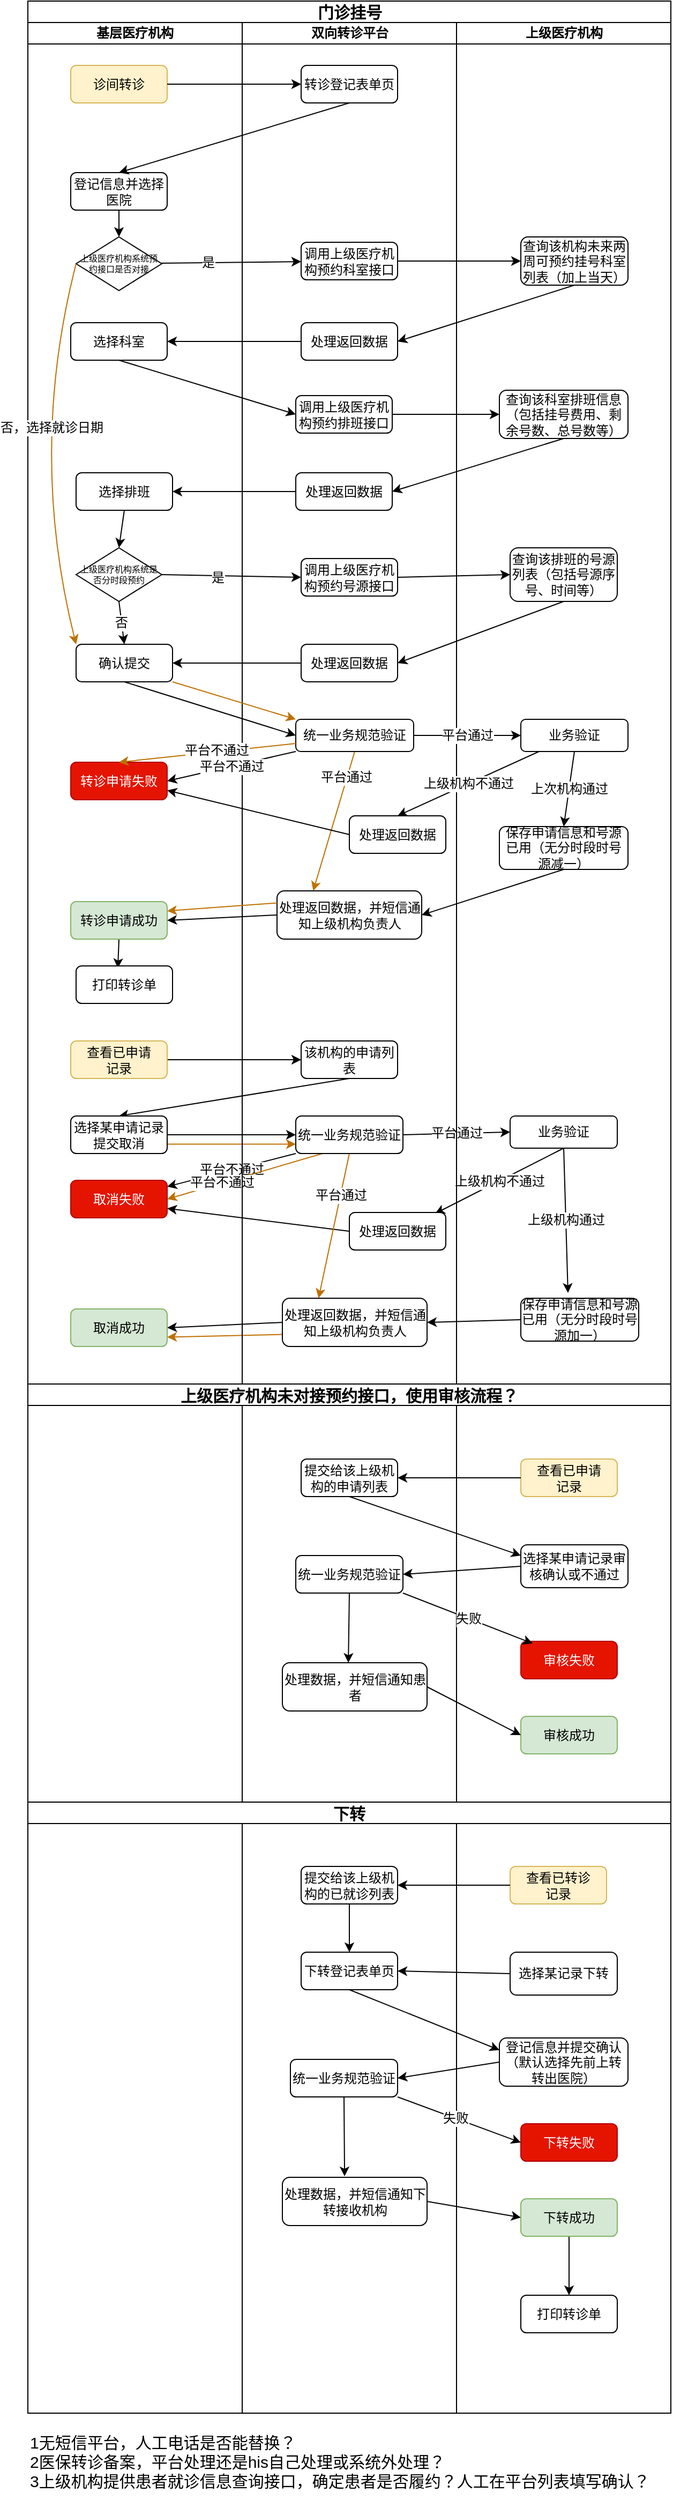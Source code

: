 <mxfile version="20.5.1" type="github">
  <diagram name="Page-1" id="74e2e168-ea6b-b213-b513-2b3c1d86103e">
    <mxGraphModel dx="1886" dy="489" grid="1" gridSize="10" guides="1" tooltips="1" connect="0" arrows="1" fold="1" page="1" pageScale="1" pageWidth="1100" pageHeight="850" background="none" math="0" shadow="0">
      <root>
        <mxCell id="0" />
        <mxCell id="1" parent="0" />
        <mxCell id="77e6c97f196da883-1" value="&lt;font style=&quot;font-size: 15px;&quot;&gt;门诊挂号&lt;/font&gt;" style="swimlane;html=1;childLayout=stackLayout;startSize=20;rounded=0;shadow=0;labelBackgroundColor=none;strokeWidth=1;fontFamily=Verdana;fontSize=8;align=center;" parent="1" vertex="1">
          <mxGeometry x="-20" y="40" width="600" height="2250" as="geometry" />
        </mxCell>
        <mxCell id="57HQDjPQBf11Cq4bDGbG-125" style="edgeStyle=none;shape=connector;curved=1;rounded=1;orthogonalLoop=1;jettySize=auto;html=1;exitX=1;exitY=0.5;exitDx=0;exitDy=0;entryX=0;entryY=0.5;entryDx=0;entryDy=0;labelBackgroundColor=default;strokeColor=default;fontFamily=Helvetica;fontSize=12;fontColor=default;endArrow=classic;" parent="77e6c97f196da883-1" source="57HQDjPQBf11Cq4bDGbG-123" target="57HQDjPQBf11Cq4bDGbG-124" edge="1">
          <mxGeometry relative="1" as="geometry" />
        </mxCell>
        <mxCell id="57HQDjPQBf11Cq4bDGbG-129" style="edgeStyle=none;shape=connector;curved=1;rounded=1;orthogonalLoop=1;jettySize=auto;html=1;exitX=0.5;exitY=1;exitDx=0;exitDy=0;entryX=0.5;entryY=0;entryDx=0;entryDy=0;labelBackgroundColor=default;strokeColor=default;fontFamily=Helvetica;fontSize=12;fontColor=default;endArrow=classic;" parent="77e6c97f196da883-1" source="57HQDjPQBf11Cq4bDGbG-124" target="57HQDjPQBf11Cq4bDGbG-127" edge="1">
          <mxGeometry relative="1" as="geometry" />
        </mxCell>
        <mxCell id="57HQDjPQBf11Cq4bDGbG-130" style="edgeStyle=none;shape=connector;curved=1;rounded=1;orthogonalLoop=1;jettySize=auto;html=1;exitX=1;exitY=0.5;exitDx=0;exitDy=0;entryX=0;entryY=0.5;entryDx=0;entryDy=0;labelBackgroundColor=default;strokeColor=default;fontFamily=Helvetica;fontSize=12;fontColor=default;endArrow=classic;" parent="77e6c97f196da883-1" source="57HQDjPQBf11Cq4bDGbG-127" target="57HQDjPQBf11Cq4bDGbG-128" edge="1">
          <mxGeometry relative="1" as="geometry" />
        </mxCell>
        <mxCell id="57HQDjPQBf11Cq4bDGbG-133" value="平台不通过" style="edgeStyle=none;shape=connector;curved=1;rounded=1;orthogonalLoop=1;jettySize=auto;html=1;exitX=0;exitY=1;exitDx=0;exitDy=0;labelBackgroundColor=default;strokeColor=default;fontFamily=Helvetica;fontSize=12;fontColor=default;endArrow=classic;" parent="77e6c97f196da883-1" source="57HQDjPQBf11Cq4bDGbG-128" target="57HQDjPQBf11Cq4bDGbG-131" edge="1">
          <mxGeometry relative="1" as="geometry" />
        </mxCell>
        <mxCell id="57HQDjPQBf11Cq4bDGbG-135" value="平台通过" style="edgeStyle=none;shape=connector;curved=1;rounded=1;orthogonalLoop=1;jettySize=auto;html=1;exitX=1;exitY=0.5;exitDx=0;exitDy=0;entryX=0;entryY=0.5;entryDx=0;entryDy=0;labelBackgroundColor=default;strokeColor=default;fontFamily=Helvetica;fontSize=12;fontColor=default;endArrow=classic;" parent="77e6c97f196da883-1" source="57HQDjPQBf11Cq4bDGbG-128" target="57HQDjPQBf11Cq4bDGbG-134" edge="1">
          <mxGeometry relative="1" as="geometry" />
        </mxCell>
        <mxCell id="57HQDjPQBf11Cq4bDGbG-137" value="上级机构不通过" style="edgeStyle=none;shape=connector;curved=1;rounded=1;orthogonalLoop=1;jettySize=auto;html=1;exitX=0.5;exitY=1;exitDx=0;exitDy=0;entryX=0.889;entryY=0.029;entryDx=0;entryDy=0;entryPerimeter=0;labelBackgroundColor=default;strokeColor=default;fontFamily=Helvetica;fontSize=12;fontColor=default;endArrow=classic;" parent="77e6c97f196da883-1" source="57HQDjPQBf11Cq4bDGbG-134" target="57HQDjPQBf11Cq4bDGbG-136" edge="1">
          <mxGeometry relative="1" as="geometry" />
        </mxCell>
        <mxCell id="57HQDjPQBf11Cq4bDGbG-138" style="edgeStyle=none;shape=connector;curved=1;rounded=1;orthogonalLoop=1;jettySize=auto;html=1;exitX=0;exitY=0.5;exitDx=0;exitDy=0;entryX=1;entryY=0.75;entryDx=0;entryDy=0;labelBackgroundColor=default;strokeColor=default;fontFamily=Helvetica;fontSize=12;fontColor=default;endArrow=classic;" parent="77e6c97f196da883-1" source="57HQDjPQBf11Cq4bDGbG-136" target="57HQDjPQBf11Cq4bDGbG-131" edge="1">
          <mxGeometry relative="1" as="geometry" />
        </mxCell>
        <mxCell id="57HQDjPQBf11Cq4bDGbG-144" style="edgeStyle=none;shape=connector;curved=1;rounded=1;orthogonalLoop=1;jettySize=auto;html=1;exitX=0;exitY=0.5;exitDx=0;exitDy=0;entryX=1;entryY=0.5;entryDx=0;entryDy=0;labelBackgroundColor=default;strokeColor=default;fontFamily=Helvetica;fontSize=12;fontColor=default;endArrow=classic;" parent="77e6c97f196da883-1" source="57HQDjPQBf11Cq4bDGbG-142" target="57HQDjPQBf11Cq4bDGbG-139" edge="1">
          <mxGeometry relative="1" as="geometry" />
        </mxCell>
        <mxCell id="57HQDjPQBf11Cq4bDGbG-145" style="edgeStyle=none;shape=connector;curved=1;rounded=1;orthogonalLoop=1;jettySize=auto;html=1;exitX=0;exitY=0.5;exitDx=0;exitDy=0;entryX=1;entryY=0.5;entryDx=0;entryDy=0;labelBackgroundColor=default;strokeColor=default;fontFamily=Helvetica;fontSize=12;fontColor=default;endArrow=classic;" parent="77e6c97f196da883-1" source="57HQDjPQBf11Cq4bDGbG-139" target="57HQDjPQBf11Cq4bDGbG-132" edge="1">
          <mxGeometry relative="1" as="geometry" />
        </mxCell>
        <mxCell id="57HQDjPQBf11Cq4bDGbG-148" style="edgeStyle=none;shape=connector;curved=1;rounded=1;orthogonalLoop=1;jettySize=auto;html=1;exitX=1;exitY=0.75;exitDx=0;exitDy=0;entryX=0;entryY=0.75;entryDx=0;entryDy=0;labelBackgroundColor=default;strokeColor=#BD7000;fontFamily=Helvetica;fontSize=12;fontColor=default;endArrow=classic;fillColor=#f0a30a;" parent="77e6c97f196da883-1" source="57HQDjPQBf11Cq4bDGbG-127" target="57HQDjPQBf11Cq4bDGbG-128" edge="1">
          <mxGeometry relative="1" as="geometry" />
        </mxCell>
        <mxCell id="57HQDjPQBf11Cq4bDGbG-149" style="edgeStyle=none;shape=connector;curved=1;rounded=1;orthogonalLoop=1;jettySize=auto;html=1;exitX=0.25;exitY=1;exitDx=0;exitDy=0;entryX=1;entryY=0.5;entryDx=0;entryDy=0;labelBackgroundColor=default;strokeColor=#BD7000;fontFamily=Helvetica;fontSize=12;fontColor=default;endArrow=classic;fillColor=#f0a30a;" parent="77e6c97f196da883-1" source="57HQDjPQBf11Cq4bDGbG-128" target="57HQDjPQBf11Cq4bDGbG-131" edge="1">
          <mxGeometry relative="1" as="geometry" />
        </mxCell>
        <mxCell id="57HQDjPQBf11Cq4bDGbG-150" value="平台不通过" style="edgeLabel;html=1;align=center;verticalAlign=middle;resizable=0;points=[];fontSize=12;fontFamily=Helvetica;fontColor=default;" parent="57HQDjPQBf11Cq4bDGbG-149" vertex="1" connectable="0">
          <mxGeometry x="0.294" y="-1" relative="1" as="geometry">
            <mxPoint as="offset" />
          </mxGeometry>
        </mxCell>
        <mxCell id="57HQDjPQBf11Cq4bDGbG-151" style="edgeStyle=none;shape=connector;curved=1;rounded=1;orthogonalLoop=1;jettySize=auto;html=1;exitX=0;exitY=0.75;exitDx=0;exitDy=0;entryX=1;entryY=0.75;entryDx=0;entryDy=0;labelBackgroundColor=default;strokeColor=#BD7000;fontFamily=Helvetica;fontSize=12;fontColor=default;endArrow=classic;fillColor=#f0a30a;" parent="77e6c97f196da883-1" source="57HQDjPQBf11Cq4bDGbG-139" target="57HQDjPQBf11Cq4bDGbG-132" edge="1">
          <mxGeometry relative="1" as="geometry" />
        </mxCell>
        <mxCell id="77e6c97f196da883-2" value="基层医疗机构" style="swimlane;html=1;startSize=20;aspect=fixed;whiteSpace=wrap;" parent="77e6c97f196da883-1" vertex="1">
          <mxGeometry y="20" width="200" height="2230" as="geometry" />
        </mxCell>
        <mxCell id="77e6c97f196da883-8" value="诊间转诊" style="rounded=1;whiteSpace=wrap;html=1;shadow=0;labelBackgroundColor=none;strokeWidth=1;fontFamily=Verdana;fontSize=12;align=center;fillColor=#fff2cc;strokeColor=#d6b656;" parent="77e6c97f196da883-2" vertex="1">
          <mxGeometry x="40" y="40" width="90" height="35" as="geometry" />
        </mxCell>
        <mxCell id="57HQDjPQBf11Cq4bDGbG-71" style="edgeStyle=none;shape=connector;curved=1;rounded=1;orthogonalLoop=1;jettySize=auto;html=1;exitX=0.5;exitY=1;exitDx=0;exitDy=0;entryX=0.5;entryY=0;entryDx=0;entryDy=0;labelBackgroundColor=default;strokeColor=default;fontFamily=Helvetica;fontSize=12;fontColor=default;endArrow=classic;" parent="77e6c97f196da883-2" source="57HQDjPQBf11Cq4bDGbG-11" target="77e6c97f196da883-13" edge="1">
          <mxGeometry relative="1" as="geometry" />
        </mxCell>
        <mxCell id="57HQDjPQBf11Cq4bDGbG-11" value="登记信息并选择医院" style="rounded=1;whiteSpace=wrap;html=1;shadow=0;labelBackgroundColor=none;strokeWidth=1;fontFamily=Verdana;fontSize=12;align=center;" parent="77e6c97f196da883-2" vertex="1">
          <mxGeometry x="40" y="140" width="90" height="35" as="geometry" />
        </mxCell>
        <mxCell id="77e6c97f196da883-13" value="上级医疗机构系统预约接口是否对接" style="rhombus;whiteSpace=wrap;html=1;rounded=0;shadow=0;labelBackgroundColor=none;strokeWidth=1;fontFamily=Verdana;fontSize=8;align=center;" parent="77e6c97f196da883-2" vertex="1">
          <mxGeometry x="45" y="200" width="80" height="50" as="geometry" />
        </mxCell>
        <mxCell id="57HQDjPQBf11Cq4bDGbG-14" value="选择科室" style="rounded=1;whiteSpace=wrap;html=1;shadow=0;labelBackgroundColor=none;strokeWidth=1;fontFamily=Verdana;fontSize=12;align=center;" parent="77e6c97f196da883-2" vertex="1">
          <mxGeometry x="40" y="280" width="90" height="35" as="geometry" />
        </mxCell>
        <mxCell id="57HQDjPQBf11Cq4bDGbG-85" style="edgeStyle=none;shape=connector;curved=1;rounded=1;orthogonalLoop=1;jettySize=auto;html=1;exitX=0.5;exitY=1;exitDx=0;exitDy=0;entryX=0.5;entryY=0;entryDx=0;entryDy=0;labelBackgroundColor=default;strokeColor=default;fontFamily=Helvetica;fontSize=12;fontColor=default;endArrow=classic;" parent="77e6c97f196da883-2" source="57HQDjPQBf11Cq4bDGbG-45" target="57HQDjPQBf11Cq4bDGbG-38" edge="1">
          <mxGeometry relative="1" as="geometry" />
        </mxCell>
        <mxCell id="57HQDjPQBf11Cq4bDGbG-45" value="选择排班" style="rounded=1;whiteSpace=wrap;html=1;shadow=0;labelBackgroundColor=none;strokeWidth=1;fontFamily=Verdana;fontSize=12;align=center;" parent="77e6c97f196da883-2" vertex="1">
          <mxGeometry x="45" y="420" width="90" height="35" as="geometry" />
        </mxCell>
        <mxCell id="57HQDjPQBf11Cq4bDGbG-108" value="否" style="edgeStyle=none;shape=connector;curved=1;rounded=1;orthogonalLoop=1;jettySize=auto;html=1;exitX=0.5;exitY=1;exitDx=0;exitDy=0;entryX=0.5;entryY=0;entryDx=0;entryDy=0;labelBackgroundColor=default;strokeColor=default;fontFamily=Helvetica;fontSize=12;fontColor=default;endArrow=classic;" parent="77e6c97f196da883-2" source="57HQDjPQBf11Cq4bDGbG-38" target="57HQDjPQBf11Cq4bDGbG-50" edge="1">
          <mxGeometry relative="1" as="geometry" />
        </mxCell>
        <mxCell id="57HQDjPQBf11Cq4bDGbG-38" value="上级医疗机构系统是否分时段预约" style="rhombus;whiteSpace=wrap;html=1;rounded=0;shadow=0;labelBackgroundColor=none;strokeWidth=1;fontFamily=Verdana;fontSize=8;align=center;" parent="77e6c97f196da883-2" vertex="1">
          <mxGeometry x="45" y="490" width="80" height="50" as="geometry" />
        </mxCell>
        <mxCell id="57HQDjPQBf11Cq4bDGbG-50" value="确认提交" style="rounded=1;whiteSpace=wrap;html=1;shadow=0;labelBackgroundColor=none;strokeWidth=1;fontFamily=Verdana;fontSize=12;align=center;" parent="77e6c97f196da883-2" vertex="1">
          <mxGeometry x="45" y="580" width="90" height="35" as="geometry" />
        </mxCell>
        <mxCell id="57HQDjPQBf11Cq4bDGbG-97" value="转诊申请失败" style="rounded=1;whiteSpace=wrap;html=1;shadow=0;labelBackgroundColor=none;strokeWidth=1;fontFamily=Verdana;fontSize=12;align=center;fillColor=#e51400;fontColor=#ffffff;strokeColor=#B20000;" parent="77e6c97f196da883-2" vertex="1">
          <mxGeometry x="40" y="690" width="90" height="35" as="geometry" />
        </mxCell>
        <mxCell id="57HQDjPQBf11Cq4bDGbG-158" style="edgeStyle=none;shape=connector;curved=1;rounded=1;orthogonalLoop=1;jettySize=auto;html=1;exitX=0.5;exitY=1;exitDx=0;exitDy=0;entryX=0.433;entryY=0.057;entryDx=0;entryDy=0;entryPerimeter=0;labelBackgroundColor=default;strokeColor=default;fontFamily=Helvetica;fontSize=12;fontColor=default;endArrow=classic;" parent="77e6c97f196da883-2" source="57HQDjPQBf11Cq4bDGbG-106" target="57HQDjPQBf11Cq4bDGbG-157" edge="1">
          <mxGeometry relative="1" as="geometry" />
        </mxCell>
        <mxCell id="57HQDjPQBf11Cq4bDGbG-106" value="转诊申请成功" style="rounded=1;whiteSpace=wrap;html=1;shadow=0;labelBackgroundColor=none;strokeWidth=1;fontFamily=Verdana;fontSize=12;align=center;fillColor=#d5e8d4;strokeColor=#82b366;" parent="77e6c97f196da883-2" vertex="1">
          <mxGeometry x="40" y="820" width="90" height="35" as="geometry" />
        </mxCell>
        <mxCell id="57HQDjPQBf11Cq4bDGbG-112" style="edgeStyle=none;shape=connector;curved=1;rounded=1;orthogonalLoop=1;jettySize=auto;html=1;exitX=0;exitY=0.5;exitDx=0;exitDy=0;labelBackgroundColor=default;strokeColor=#BD7000;fontFamily=Helvetica;fontSize=12;fontColor=default;endArrow=classic;entryX=0;entryY=0;entryDx=0;entryDy=0;fillColor=#f0a30a;" parent="77e6c97f196da883-2" source="77e6c97f196da883-13" target="57HQDjPQBf11Cq4bDGbG-50" edge="1">
          <mxGeometry relative="1" as="geometry">
            <Array as="points">
              <mxPoint y="400" />
            </Array>
          </mxGeometry>
        </mxCell>
        <mxCell id="57HQDjPQBf11Cq4bDGbG-113" value="否，选择就诊日期" style="edgeLabel;html=1;align=center;verticalAlign=middle;resizable=0;points=[];fontSize=12;fontFamily=Helvetica;fontColor=default;" parent="57HQDjPQBf11Cq4bDGbG-112" vertex="1" connectable="0">
          <mxGeometry x="-0.16" y="16" relative="1" as="geometry">
            <mxPoint as="offset" />
          </mxGeometry>
        </mxCell>
        <mxCell id="57HQDjPQBf11Cq4bDGbG-123" value="查看已申请&lt;br&gt;记录" style="rounded=1;whiteSpace=wrap;html=1;shadow=0;labelBackgroundColor=none;strokeWidth=1;fontFamily=Verdana;fontSize=12;align=center;fillColor=#fff2cc;strokeColor=#d6b656;" parent="77e6c97f196da883-2" vertex="1">
          <mxGeometry x="40" y="950" width="90" height="35" as="geometry" />
        </mxCell>
        <mxCell id="57HQDjPQBf11Cq4bDGbG-127" value="选择某申请记录提交取消" style="rounded=1;whiteSpace=wrap;html=1;shadow=0;labelBackgroundColor=none;strokeWidth=1;fontFamily=Verdana;fontSize=12;align=center;" parent="77e6c97f196da883-2" vertex="1">
          <mxGeometry x="40" y="1020" width="90" height="35" as="geometry" />
        </mxCell>
        <mxCell id="57HQDjPQBf11Cq4bDGbG-131" value="取消失败" style="rounded=1;whiteSpace=wrap;html=1;shadow=0;labelBackgroundColor=none;strokeWidth=1;fontFamily=Verdana;fontSize=12;align=center;fillColor=#e51400;fontColor=#ffffff;strokeColor=#B20000;" parent="77e6c97f196da883-2" vertex="1">
          <mxGeometry x="40" y="1080" width="90" height="35" as="geometry" />
        </mxCell>
        <mxCell id="57HQDjPQBf11Cq4bDGbG-132" value="取消成功" style="rounded=1;whiteSpace=wrap;html=1;shadow=0;labelBackgroundColor=none;strokeWidth=1;fontFamily=Verdana;fontSize=12;align=center;fillColor=#d5e8d4;strokeColor=#82b366;" parent="77e6c97f196da883-2" vertex="1">
          <mxGeometry x="40" y="1200" width="90" height="35" as="geometry" />
        </mxCell>
        <mxCell id="57HQDjPQBf11Cq4bDGbG-157" value="打印转诊单" style="rounded=1;whiteSpace=wrap;html=1;shadow=0;labelBackgroundColor=none;strokeWidth=1;fontFamily=Verdana;fontSize=12;align=center;" parent="77e6c97f196da883-2" vertex="1">
          <mxGeometry x="45" y="880" width="90" height="35" as="geometry" />
        </mxCell>
        <mxCell id="77e6c97f196da883-3" value="双向转诊平台" style="swimlane;html=1;startSize=20;" parent="77e6c97f196da883-1" vertex="1">
          <mxGeometry x="200" y="20" width="200" height="2230" as="geometry" />
        </mxCell>
        <mxCell id="57HQDjPQBf11Cq4bDGbG-58" value="转诊登记表单页" style="rounded=1;whiteSpace=wrap;html=1;shadow=0;labelBackgroundColor=none;strokeWidth=1;fontFamily=Verdana;fontSize=12;align=center;" parent="77e6c97f196da883-3" vertex="1">
          <mxGeometry x="55" y="40" width="90" height="35" as="geometry" />
        </mxCell>
        <mxCell id="57HQDjPQBf11Cq4bDGbG-70" value="调用上级医疗机构预约科室接口" style="rounded=1;whiteSpace=wrap;html=1;shadow=0;labelBackgroundColor=none;strokeWidth=1;fontFamily=Verdana;fontSize=12;align=center;" parent="77e6c97f196da883-3" vertex="1">
          <mxGeometry x="55" y="205" width="90" height="35" as="geometry" />
        </mxCell>
        <mxCell id="57HQDjPQBf11Cq4bDGbG-75" value="处理返回数据" style="rounded=1;whiteSpace=wrap;html=1;shadow=0;labelBackgroundColor=none;strokeWidth=1;fontFamily=Verdana;fontSize=12;align=center;" parent="77e6c97f196da883-3" vertex="1">
          <mxGeometry x="55" y="280" width="90" height="35" as="geometry" />
        </mxCell>
        <mxCell id="57HQDjPQBf11Cq4bDGbG-78" value="调用上级医疗机构预约排班接口" style="rounded=1;whiteSpace=wrap;html=1;shadow=0;labelBackgroundColor=none;strokeWidth=1;fontFamily=Verdana;fontSize=12;align=center;" parent="77e6c97f196da883-3" vertex="1">
          <mxGeometry x="50" y="348" width="90" height="35" as="geometry" />
        </mxCell>
        <mxCell id="57HQDjPQBf11Cq4bDGbG-81" value="处理返回数据" style="rounded=1;whiteSpace=wrap;html=1;shadow=0;labelBackgroundColor=none;strokeWidth=1;fontFamily=Verdana;fontSize=12;align=center;" parent="77e6c97f196da883-3" vertex="1">
          <mxGeometry x="50" y="420" width="90" height="35" as="geometry" />
        </mxCell>
        <mxCell id="57HQDjPQBf11Cq4bDGbG-86" value="调用上级医疗机构预约号源接口" style="rounded=1;whiteSpace=wrap;html=1;shadow=0;labelBackgroundColor=none;strokeWidth=1;fontFamily=Verdana;fontSize=12;align=center;" parent="77e6c97f196da883-3" vertex="1">
          <mxGeometry x="55" y="500" width="90" height="35" as="geometry" />
        </mxCell>
        <mxCell id="57HQDjPQBf11Cq4bDGbG-90" value="处理返回数据" style="rounded=1;whiteSpace=wrap;html=1;shadow=0;labelBackgroundColor=none;strokeWidth=1;fontFamily=Verdana;fontSize=12;align=center;" parent="77e6c97f196da883-3" vertex="1">
          <mxGeometry x="55" y="580" width="90" height="35" as="geometry" />
        </mxCell>
        <mxCell id="57HQDjPQBf11Cq4bDGbG-119" style="edgeStyle=none;shape=connector;curved=1;rounded=1;orthogonalLoop=1;jettySize=auto;html=1;exitX=0.5;exitY=1;exitDx=0;exitDy=0;entryX=0.25;entryY=0;entryDx=0;entryDy=0;labelBackgroundColor=default;strokeColor=#BD7000;fontFamily=Helvetica;fontSize=12;fontColor=default;endArrow=classic;fillColor=#f0a30a;" parent="77e6c97f196da883-3" source="57HQDjPQBf11Cq4bDGbG-93" target="57HQDjPQBf11Cq4bDGbG-104" edge="1">
          <mxGeometry relative="1" as="geometry" />
        </mxCell>
        <mxCell id="57HQDjPQBf11Cq4bDGbG-120" value="平台通过" style="edgeLabel;html=1;align=center;verticalAlign=middle;resizable=0;points=[];fontSize=12;fontFamily=Helvetica;fontColor=default;" parent="57HQDjPQBf11Cq4bDGbG-119" vertex="1" connectable="0">
          <mxGeometry x="-0.627" y="-1" relative="1" as="geometry">
            <mxPoint as="offset" />
          </mxGeometry>
        </mxCell>
        <mxCell id="57HQDjPQBf11Cq4bDGbG-93" value="统一业务规范验证" style="rounded=1;whiteSpace=wrap;html=1;shadow=0;labelBackgroundColor=none;strokeWidth=1;fontFamily=Verdana;fontSize=12;align=center;" parent="77e6c97f196da883-3" vertex="1">
          <mxGeometry x="50" y="650" width="110" height="30" as="geometry" />
        </mxCell>
        <mxCell id="57HQDjPQBf11Cq4bDGbG-98" value="处理返回数据" style="rounded=1;whiteSpace=wrap;html=1;shadow=0;labelBackgroundColor=none;strokeWidth=1;fontFamily=Verdana;fontSize=12;align=center;" parent="77e6c97f196da883-3" vertex="1">
          <mxGeometry x="100" y="740" width="90" height="35" as="geometry" />
        </mxCell>
        <mxCell id="57HQDjPQBf11Cq4bDGbG-104" value="处理返回数据，并短信通知上级机构负责人" style="rounded=1;whiteSpace=wrap;html=1;shadow=0;labelBackgroundColor=none;strokeWidth=1;fontFamily=Verdana;fontSize=12;align=center;" parent="77e6c97f196da883-3" vertex="1">
          <mxGeometry x="32.5" y="810" width="135" height="45" as="geometry" />
        </mxCell>
        <mxCell id="57HQDjPQBf11Cq4bDGbG-124" value="该机构的申请列表" style="rounded=1;whiteSpace=wrap;html=1;shadow=0;labelBackgroundColor=none;strokeWidth=1;fontFamily=Verdana;fontSize=12;align=center;" parent="77e6c97f196da883-3" vertex="1">
          <mxGeometry x="55" y="950" width="90" height="35" as="geometry" />
        </mxCell>
        <mxCell id="57HQDjPQBf11Cq4bDGbG-146" style="edgeStyle=none;shape=connector;curved=1;rounded=1;orthogonalLoop=1;jettySize=auto;html=1;exitX=0.5;exitY=1;exitDx=0;exitDy=0;entryX=0.25;entryY=0;entryDx=0;entryDy=0;labelBackgroundColor=default;strokeColor=#BD7000;fontFamily=Helvetica;fontSize=12;fontColor=default;endArrow=classic;fillColor=#f0a30a;" parent="77e6c97f196da883-3" source="57HQDjPQBf11Cq4bDGbG-128" target="57HQDjPQBf11Cq4bDGbG-139" edge="1">
          <mxGeometry relative="1" as="geometry" />
        </mxCell>
        <mxCell id="57HQDjPQBf11Cq4bDGbG-147" value="平台通过" style="edgeLabel;html=1;align=center;verticalAlign=middle;resizable=0;points=[];fontSize=12;fontFamily=Helvetica;fontColor=default;" parent="57HQDjPQBf11Cq4bDGbG-146" vertex="1" connectable="0">
          <mxGeometry x="-0.423" relative="1" as="geometry">
            <mxPoint as="offset" />
          </mxGeometry>
        </mxCell>
        <mxCell id="57HQDjPQBf11Cq4bDGbG-128" value="统一业务规范验证" style="rounded=1;whiteSpace=wrap;html=1;shadow=0;labelBackgroundColor=none;strokeWidth=1;fontFamily=Verdana;fontSize=12;align=center;" parent="77e6c97f196da883-3" vertex="1">
          <mxGeometry x="50" y="1020" width="100" height="35" as="geometry" />
        </mxCell>
        <mxCell id="57HQDjPQBf11Cq4bDGbG-136" value="处理返回数据" style="rounded=1;whiteSpace=wrap;html=1;shadow=0;labelBackgroundColor=none;strokeWidth=1;fontFamily=Verdana;fontSize=12;align=center;" parent="77e6c97f196da883-3" vertex="1">
          <mxGeometry x="100" y="1110" width="90" height="35" as="geometry" />
        </mxCell>
        <mxCell id="57HQDjPQBf11Cq4bDGbG-139" value="处理返回数据，并短信通知上级机构负责人" style="rounded=1;whiteSpace=wrap;html=1;shadow=0;labelBackgroundColor=none;strokeWidth=1;fontFamily=Verdana;fontSize=12;align=center;" parent="77e6c97f196da883-3" vertex="1">
          <mxGeometry x="37.5" y="1190" width="135" height="45" as="geometry" />
        </mxCell>
        <mxCell id="57HQDjPQBf11Cq4bDGbG-154" value="提交给该上级机构的申请列表" style="rounded=1;whiteSpace=wrap;html=1;shadow=0;labelBackgroundColor=none;strokeWidth=1;fontFamily=Verdana;fontSize=12;align=center;" parent="77e6c97f196da883-3" vertex="1">
          <mxGeometry x="55" y="1340" width="90" height="35" as="geometry" />
        </mxCell>
        <mxCell id="57HQDjPQBf11Cq4bDGbG-167" style="edgeStyle=none;shape=connector;curved=1;rounded=1;orthogonalLoop=1;jettySize=auto;html=1;exitX=0.5;exitY=1;exitDx=0;exitDy=0;entryX=0.456;entryY=0;entryDx=0;entryDy=0;entryPerimeter=0;labelBackgroundColor=default;strokeColor=default;fontFamily=Helvetica;fontSize=12;fontColor=default;endArrow=classic;" parent="77e6c97f196da883-3" source="57HQDjPQBf11Cq4bDGbG-160" target="57HQDjPQBf11Cq4bDGbG-166" edge="1">
          <mxGeometry relative="1" as="geometry" />
        </mxCell>
        <mxCell id="57HQDjPQBf11Cq4bDGbG-160" value="统一业务规范验证" style="rounded=1;whiteSpace=wrap;html=1;shadow=0;labelBackgroundColor=none;strokeWidth=1;fontFamily=Verdana;fontSize=12;align=center;" parent="77e6c97f196da883-3" vertex="1">
          <mxGeometry x="50" y="1430" width="100" height="35" as="geometry" />
        </mxCell>
        <mxCell id="57HQDjPQBf11Cq4bDGbG-166" value="处理数据，并短信通知患者" style="rounded=1;whiteSpace=wrap;html=1;shadow=0;labelBackgroundColor=none;strokeWidth=1;fontFamily=Verdana;fontSize=12;align=center;" parent="77e6c97f196da883-3" vertex="1">
          <mxGeometry x="37.5" y="1530" width="135" height="45" as="geometry" />
        </mxCell>
        <mxCell id="57HQDjPQBf11Cq4bDGbG-231" style="edgeStyle=none;shape=connector;curved=1;rounded=1;orthogonalLoop=1;jettySize=auto;html=1;exitX=0.5;exitY=1;exitDx=0;exitDy=0;entryX=0.5;entryY=0;entryDx=0;entryDy=0;labelBackgroundColor=default;strokeColor=default;fontFamily=Helvetica;fontSize=12;fontColor=default;endArrow=classic;" parent="77e6c97f196da883-3" source="57HQDjPQBf11Cq4bDGbG-191" target="57HQDjPQBf11Cq4bDGbG-193" edge="1">
          <mxGeometry relative="1" as="geometry" />
        </mxCell>
        <mxCell id="57HQDjPQBf11Cq4bDGbG-191" value="提交给该上级机构的已就诊列表" style="rounded=1;whiteSpace=wrap;html=1;shadow=0;labelBackgroundColor=none;strokeWidth=1;fontFamily=Verdana;fontSize=12;align=center;" parent="77e6c97f196da883-3" vertex="1">
          <mxGeometry x="55" y="1720" width="90" height="35" as="geometry" />
        </mxCell>
        <mxCell id="57HQDjPQBf11Cq4bDGbG-193" value="下转登记表单页" style="rounded=1;whiteSpace=wrap;html=1;shadow=0;labelBackgroundColor=none;strokeWidth=1;fontFamily=Verdana;fontSize=12;align=center;" parent="77e6c97f196da883-3" vertex="1">
          <mxGeometry x="55" y="1800" width="90" height="35" as="geometry" />
        </mxCell>
        <mxCell id="57HQDjPQBf11Cq4bDGbG-224" style="edgeStyle=none;shape=connector;curved=1;rounded=1;orthogonalLoop=1;jettySize=auto;html=1;exitX=0.5;exitY=1;exitDx=0;exitDy=0;entryX=0.43;entryY=-0.022;entryDx=0;entryDy=0;entryPerimeter=0;labelBackgroundColor=default;strokeColor=default;fontFamily=Helvetica;fontSize=12;fontColor=default;endArrow=classic;" parent="77e6c97f196da883-3" source="57HQDjPQBf11Cq4bDGbG-201" target="57HQDjPQBf11Cq4bDGbG-223" edge="1">
          <mxGeometry relative="1" as="geometry" />
        </mxCell>
        <mxCell id="57HQDjPQBf11Cq4bDGbG-201" value="统一业务规范验证" style="rounded=1;whiteSpace=wrap;html=1;shadow=0;labelBackgroundColor=none;strokeWidth=1;fontFamily=Verdana;fontSize=12;align=center;" parent="77e6c97f196da883-3" vertex="1">
          <mxGeometry x="45" y="1900" width="100" height="35" as="geometry" />
        </mxCell>
        <mxCell id="57HQDjPQBf11Cq4bDGbG-223" value="处理数据，并短信通知下转接收机构" style="rounded=1;whiteSpace=wrap;html=1;shadow=0;labelBackgroundColor=none;strokeWidth=1;fontFamily=Verdana;fontSize=12;align=center;" parent="77e6c97f196da883-3" vertex="1">
          <mxGeometry x="37.5" y="2010" width="135" height="45" as="geometry" />
        </mxCell>
        <mxCell id="77e6c97f196da883-4" value="上级医疗机构" style="swimlane;html=1;startSize=20;" parent="77e6c97f196da883-1" vertex="1">
          <mxGeometry x="400" y="20" width="200" height="2230" as="geometry" />
        </mxCell>
        <mxCell id="57HQDjPQBf11Cq4bDGbG-12" value="查询该机构未来两周可预约挂号科室列表（加上当天）" style="rounded=1;whiteSpace=wrap;html=1;shadow=0;labelBackgroundColor=none;strokeWidth=1;fontFamily=Verdana;fontSize=12;align=center;" parent="77e6c97f196da883-4" vertex="1">
          <mxGeometry x="60" y="200" width="100" height="45" as="geometry" />
        </mxCell>
        <mxCell id="57HQDjPQBf11Cq4bDGbG-40" value="查询该科室排班信息（包括挂号费用、剩余号数、总号数等）" style="rounded=1;whiteSpace=wrap;html=1;shadow=0;labelBackgroundColor=none;strokeWidth=1;fontFamily=Verdana;fontSize=12;align=center;" parent="77e6c97f196da883-4" vertex="1">
          <mxGeometry x="40" y="343" width="120" height="45" as="geometry" />
        </mxCell>
        <mxCell id="57HQDjPQBf11Cq4bDGbG-42" value="查询该排班的号源列表（包括号源序号、时间等）" style="rounded=1;whiteSpace=wrap;html=1;shadow=0;labelBackgroundColor=none;strokeWidth=1;fontFamily=Verdana;fontSize=12;align=center;" parent="77e6c97f196da883-4" vertex="1">
          <mxGeometry x="50" y="490" width="100" height="50" as="geometry" />
        </mxCell>
        <mxCell id="57HQDjPQBf11Cq4bDGbG-103" value="上次机构通过" style="edgeStyle=none;shape=connector;curved=1;rounded=1;orthogonalLoop=1;jettySize=auto;html=1;exitX=0.5;exitY=1;exitDx=0;exitDy=0;entryX=0.5;entryY=0;entryDx=0;entryDy=0;labelBackgroundColor=default;strokeColor=default;fontFamily=Helvetica;fontSize=12;fontColor=default;endArrow=classic;" parent="77e6c97f196da883-4" source="57HQDjPQBf11Cq4bDGbG-95" target="57HQDjPQBf11Cq4bDGbG-102" edge="1">
          <mxGeometry relative="1" as="geometry" />
        </mxCell>
        <mxCell id="57HQDjPQBf11Cq4bDGbG-95" value="业务验证" style="rounded=1;whiteSpace=wrap;html=1;shadow=0;labelBackgroundColor=none;strokeWidth=1;fontFamily=Verdana;fontSize=12;align=center;" parent="77e6c97f196da883-4" vertex="1">
          <mxGeometry x="60" y="650" width="100" height="30" as="geometry" />
        </mxCell>
        <mxCell id="57HQDjPQBf11Cq4bDGbG-102" value="保存申请信息和号源已用（无分时段时号源减一）" style="rounded=1;whiteSpace=wrap;html=1;shadow=0;labelBackgroundColor=none;strokeWidth=1;fontFamily=Verdana;fontSize=12;align=center;" parent="77e6c97f196da883-4" vertex="1">
          <mxGeometry x="40" y="750" width="120" height="40" as="geometry" />
        </mxCell>
        <mxCell id="57HQDjPQBf11Cq4bDGbG-143" value="上级机构通过" style="edgeStyle=none;shape=connector;curved=1;rounded=1;orthogonalLoop=1;jettySize=auto;html=1;exitX=0.5;exitY=1;exitDx=0;exitDy=0;entryX=0.4;entryY=-0.125;entryDx=0;entryDy=0;entryPerimeter=0;labelBackgroundColor=default;strokeColor=default;fontFamily=Helvetica;fontSize=12;fontColor=default;endArrow=classic;" parent="77e6c97f196da883-4" source="57HQDjPQBf11Cq4bDGbG-134" target="57HQDjPQBf11Cq4bDGbG-142" edge="1">
          <mxGeometry relative="1" as="geometry" />
        </mxCell>
        <mxCell id="57HQDjPQBf11Cq4bDGbG-134" value="业务验证" style="rounded=1;whiteSpace=wrap;html=1;shadow=0;labelBackgroundColor=none;strokeWidth=1;fontFamily=Verdana;fontSize=12;align=center;" parent="77e6c97f196da883-4" vertex="1">
          <mxGeometry x="50" y="1020" width="100" height="30" as="geometry" />
        </mxCell>
        <mxCell id="57HQDjPQBf11Cq4bDGbG-142" value="保存申请信息和号源已用（无分时段时号源加一）" style="rounded=1;whiteSpace=wrap;html=1;shadow=0;labelBackgroundColor=none;strokeWidth=1;fontFamily=Verdana;fontSize=12;align=center;" parent="77e6c97f196da883-4" vertex="1">
          <mxGeometry x="60" y="1190" width="110" height="40" as="geometry" />
        </mxCell>
        <mxCell id="57HQDjPQBf11Cq4bDGbG-153" value="查看已申请&lt;br&gt;记录" style="rounded=1;whiteSpace=wrap;html=1;shadow=0;labelBackgroundColor=none;strokeWidth=1;fontFamily=Verdana;fontSize=12;align=center;fillColor=#fff2cc;strokeColor=#d6b656;" parent="77e6c97f196da883-4" vertex="1">
          <mxGeometry x="60" y="1340" width="90" height="35" as="geometry" />
        </mxCell>
        <mxCell id="57HQDjPQBf11Cq4bDGbG-156" value="选择某申请记录审核确认或不通过" style="rounded=1;whiteSpace=wrap;html=1;shadow=0;labelBackgroundColor=none;strokeWidth=1;fontFamily=Verdana;fontSize=12;align=center;" parent="77e6c97f196da883-4" vertex="1">
          <mxGeometry x="60" y="1420" width="100" height="40" as="geometry" />
        </mxCell>
        <mxCell id="57HQDjPQBf11Cq4bDGbG-162" value="审核失败" style="rounded=1;whiteSpace=wrap;html=1;shadow=0;labelBackgroundColor=none;strokeWidth=1;fontFamily=Verdana;fontSize=12;align=center;fillColor=#e51400;fontColor=#ffffff;strokeColor=#B20000;" parent="77e6c97f196da883-4" vertex="1">
          <mxGeometry x="60" y="1510" width="90" height="35" as="geometry" />
        </mxCell>
        <mxCell id="57HQDjPQBf11Cq4bDGbG-163" value="审核成功" style="rounded=1;whiteSpace=wrap;html=1;shadow=0;labelBackgroundColor=none;strokeWidth=1;fontFamily=Verdana;fontSize=12;align=center;fillColor=#d5e8d4;strokeColor=#82b366;" parent="77e6c97f196da883-4" vertex="1">
          <mxGeometry x="60" y="1580" width="90" height="35" as="geometry" />
        </mxCell>
        <mxCell id="57HQDjPQBf11Cq4bDGbG-169" value="上级医疗机构未对接预约接口，使用审核流程？" style="swimlane;fontFamily=Helvetica;fontSize=15;fontColor=default;" parent="77e6c97f196da883-4" vertex="1">
          <mxGeometry x="-400" y="1270" width="600" height="20" as="geometry" />
        </mxCell>
        <mxCell id="57HQDjPQBf11Cq4bDGbG-174" value="下转" style="swimlane;fontFamily=Helvetica;fontSize=15;fontColor=default;" parent="77e6c97f196da883-4" vertex="1">
          <mxGeometry x="-400" y="1660" width="600" height="20" as="geometry" />
        </mxCell>
        <mxCell id="57HQDjPQBf11Cq4bDGbG-190" value="查看已转诊&lt;br&gt;记录" style="rounded=1;whiteSpace=wrap;html=1;shadow=0;labelBackgroundColor=none;strokeWidth=1;fontFamily=Verdana;fontSize=12;align=center;fillColor=#fff2cc;strokeColor=#d6b656;" parent="77e6c97f196da883-4" vertex="1">
          <mxGeometry x="50" y="1720" width="90" height="35" as="geometry" />
        </mxCell>
        <mxCell id="57HQDjPQBf11Cq4bDGbG-199" value="登记信息并提交确认（默认选择先前上转转出医院）" style="rounded=1;whiteSpace=wrap;html=1;shadow=0;labelBackgroundColor=none;strokeWidth=1;fontFamily=Verdana;fontSize=12;align=center;" parent="77e6c97f196da883-4" vertex="1">
          <mxGeometry x="40" y="1880" width="120" height="45" as="geometry" />
        </mxCell>
        <mxCell id="57HQDjPQBf11Cq4bDGbG-234" style="edgeStyle=none;shape=connector;curved=1;rounded=1;orthogonalLoop=1;jettySize=auto;html=1;exitX=0.5;exitY=1;exitDx=0;exitDy=0;entryX=0.5;entryY=0;entryDx=0;entryDy=0;labelBackgroundColor=default;strokeColor=default;fontFamily=Helvetica;fontSize=15;fontColor=default;endArrow=classic;" parent="77e6c97f196da883-4" source="57HQDjPQBf11Cq4bDGbG-222" target="57HQDjPQBf11Cq4bDGbG-233" edge="1">
          <mxGeometry relative="1" as="geometry" />
        </mxCell>
        <mxCell id="57HQDjPQBf11Cq4bDGbG-222" value="下转成功" style="rounded=1;whiteSpace=wrap;html=1;shadow=0;labelBackgroundColor=none;strokeWidth=1;fontFamily=Verdana;fontSize=12;align=center;fillColor=#d5e8d4;strokeColor=#82b366;" parent="77e6c97f196da883-4" vertex="1">
          <mxGeometry x="60" y="2030" width="90" height="35" as="geometry" />
        </mxCell>
        <mxCell id="57HQDjPQBf11Cq4bDGbG-233" value="打印转诊单" style="rounded=1;whiteSpace=wrap;html=1;shadow=0;labelBackgroundColor=none;strokeWidth=1;fontFamily=Verdana;fontSize=12;align=center;" parent="77e6c97f196da883-4" vertex="1">
          <mxGeometry x="60" y="2120" width="90" height="35" as="geometry" />
        </mxCell>
        <mxCell id="57HQDjPQBf11Cq4bDGbG-60" style="edgeStyle=none;shape=connector;curved=1;rounded=1;orthogonalLoop=1;jettySize=auto;html=1;exitX=1;exitY=0.5;exitDx=0;exitDy=0;entryX=0;entryY=0.5;entryDx=0;entryDy=0;labelBackgroundColor=default;strokeColor=default;fontFamily=Helvetica;fontSize=12;fontColor=default;endArrow=classic;" parent="77e6c97f196da883-1" source="77e6c97f196da883-8" target="57HQDjPQBf11Cq4bDGbG-58" edge="1">
          <mxGeometry relative="1" as="geometry" />
        </mxCell>
        <mxCell id="57HQDjPQBf11Cq4bDGbG-61" style="edgeStyle=none;shape=connector;curved=1;rounded=1;orthogonalLoop=1;jettySize=auto;html=1;exitX=0.5;exitY=1;exitDx=0;exitDy=0;entryX=0.5;entryY=0;entryDx=0;entryDy=0;labelBackgroundColor=default;strokeColor=default;fontFamily=Helvetica;fontSize=12;fontColor=default;endArrow=classic;" parent="77e6c97f196da883-1" source="57HQDjPQBf11Cq4bDGbG-58" target="57HQDjPQBf11Cq4bDGbG-11" edge="1">
          <mxGeometry relative="1" as="geometry" />
        </mxCell>
        <mxCell id="57HQDjPQBf11Cq4bDGbG-72" style="edgeStyle=none;shape=connector;curved=1;rounded=1;orthogonalLoop=1;jettySize=auto;html=1;labelBackgroundColor=default;strokeColor=default;fontFamily=Helvetica;fontSize=12;fontColor=default;endArrow=classic;" parent="77e6c97f196da883-1" source="77e6c97f196da883-13" target="57HQDjPQBf11Cq4bDGbG-70" edge="1">
          <mxGeometry relative="1" as="geometry" />
        </mxCell>
        <mxCell id="57HQDjPQBf11Cq4bDGbG-73" value="是" style="edgeLabel;html=1;align=center;verticalAlign=middle;resizable=0;points=[];fontSize=12;fontFamily=Helvetica;fontColor=default;" parent="57HQDjPQBf11Cq4bDGbG-72" vertex="1" connectable="0">
          <mxGeometry x="-0.337" relative="1" as="geometry">
            <mxPoint as="offset" />
          </mxGeometry>
        </mxCell>
        <mxCell id="57HQDjPQBf11Cq4bDGbG-74" style="edgeStyle=none;shape=connector;curved=1;rounded=1;orthogonalLoop=1;jettySize=auto;html=1;exitX=1;exitY=0.5;exitDx=0;exitDy=0;entryX=0;entryY=0.5;entryDx=0;entryDy=0;labelBackgroundColor=default;strokeColor=default;fontFamily=Helvetica;fontSize=12;fontColor=default;endArrow=classic;" parent="77e6c97f196da883-1" source="57HQDjPQBf11Cq4bDGbG-70" target="57HQDjPQBf11Cq4bDGbG-12" edge="1">
          <mxGeometry relative="1" as="geometry" />
        </mxCell>
        <mxCell id="57HQDjPQBf11Cq4bDGbG-76" style="edgeStyle=none;shape=connector;curved=1;rounded=1;orthogonalLoop=1;jettySize=auto;html=1;exitX=0.5;exitY=1;exitDx=0;exitDy=0;entryX=1;entryY=0.5;entryDx=0;entryDy=0;labelBackgroundColor=default;strokeColor=default;fontFamily=Helvetica;fontSize=12;fontColor=default;endArrow=classic;" parent="77e6c97f196da883-1" source="57HQDjPQBf11Cq4bDGbG-12" target="57HQDjPQBf11Cq4bDGbG-75" edge="1">
          <mxGeometry relative="1" as="geometry" />
        </mxCell>
        <mxCell id="57HQDjPQBf11Cq4bDGbG-77" style="edgeStyle=none;shape=connector;curved=1;rounded=1;orthogonalLoop=1;jettySize=auto;html=1;exitX=0;exitY=0.5;exitDx=0;exitDy=0;entryX=1;entryY=0.5;entryDx=0;entryDy=0;labelBackgroundColor=default;strokeColor=default;fontFamily=Helvetica;fontSize=12;fontColor=default;endArrow=classic;" parent="77e6c97f196da883-1" source="57HQDjPQBf11Cq4bDGbG-75" target="57HQDjPQBf11Cq4bDGbG-14" edge="1">
          <mxGeometry relative="1" as="geometry" />
        </mxCell>
        <mxCell id="57HQDjPQBf11Cq4bDGbG-79" style="edgeStyle=none;shape=connector;curved=1;rounded=1;orthogonalLoop=1;jettySize=auto;html=1;exitX=0.5;exitY=1;exitDx=0;exitDy=0;entryX=0;entryY=0.5;entryDx=0;entryDy=0;labelBackgroundColor=default;strokeColor=default;fontFamily=Helvetica;fontSize=12;fontColor=default;endArrow=classic;" parent="77e6c97f196da883-1" source="57HQDjPQBf11Cq4bDGbG-14" target="57HQDjPQBf11Cq4bDGbG-78" edge="1">
          <mxGeometry relative="1" as="geometry" />
        </mxCell>
        <mxCell id="57HQDjPQBf11Cq4bDGbG-80" style="edgeStyle=none;shape=connector;curved=1;rounded=1;orthogonalLoop=1;jettySize=auto;html=1;exitX=1;exitY=0.5;exitDx=0;exitDy=0;entryX=0;entryY=0.5;entryDx=0;entryDy=0;labelBackgroundColor=default;strokeColor=default;fontFamily=Helvetica;fontSize=12;fontColor=default;endArrow=classic;" parent="77e6c97f196da883-1" source="57HQDjPQBf11Cq4bDGbG-78" target="57HQDjPQBf11Cq4bDGbG-40" edge="1">
          <mxGeometry relative="1" as="geometry" />
        </mxCell>
        <mxCell id="57HQDjPQBf11Cq4bDGbG-82" style="edgeStyle=none;shape=connector;curved=1;rounded=1;orthogonalLoop=1;jettySize=auto;html=1;exitX=0.5;exitY=1;exitDx=0;exitDy=0;entryX=1;entryY=0.5;entryDx=0;entryDy=0;labelBackgroundColor=default;strokeColor=default;fontFamily=Helvetica;fontSize=12;fontColor=default;endArrow=classic;" parent="77e6c97f196da883-1" source="57HQDjPQBf11Cq4bDGbG-40" target="57HQDjPQBf11Cq4bDGbG-81" edge="1">
          <mxGeometry relative="1" as="geometry" />
        </mxCell>
        <mxCell id="57HQDjPQBf11Cq4bDGbG-83" style="edgeStyle=none;shape=connector;curved=1;rounded=1;orthogonalLoop=1;jettySize=auto;html=1;entryX=1;entryY=0.5;entryDx=0;entryDy=0;labelBackgroundColor=default;strokeColor=default;fontFamily=Helvetica;fontSize=12;fontColor=default;endArrow=classic;" parent="77e6c97f196da883-1" source="57HQDjPQBf11Cq4bDGbG-81" target="57HQDjPQBf11Cq4bDGbG-45" edge="1">
          <mxGeometry relative="1" as="geometry" />
        </mxCell>
        <mxCell id="57HQDjPQBf11Cq4bDGbG-87" style="edgeStyle=none;shape=connector;curved=1;rounded=1;orthogonalLoop=1;jettySize=auto;html=1;exitX=1;exitY=0.5;exitDx=0;exitDy=0;entryX=0;entryY=0.5;entryDx=0;entryDy=0;labelBackgroundColor=default;strokeColor=default;fontFamily=Helvetica;fontSize=12;fontColor=default;endArrow=classic;" parent="77e6c97f196da883-1" source="57HQDjPQBf11Cq4bDGbG-38" target="57HQDjPQBf11Cq4bDGbG-86" edge="1">
          <mxGeometry relative="1" as="geometry" />
        </mxCell>
        <mxCell id="57HQDjPQBf11Cq4bDGbG-88" value="是" style="edgeLabel;html=1;align=center;verticalAlign=middle;resizable=0;points=[];fontSize=12;fontFamily=Helvetica;fontColor=default;" parent="57HQDjPQBf11Cq4bDGbG-87" vertex="1" connectable="0">
          <mxGeometry x="-0.199" y="-2" relative="1" as="geometry">
            <mxPoint as="offset" />
          </mxGeometry>
        </mxCell>
        <mxCell id="57HQDjPQBf11Cq4bDGbG-89" style="edgeStyle=none;shape=connector;curved=1;rounded=1;orthogonalLoop=1;jettySize=auto;html=1;exitX=1;exitY=0.5;exitDx=0;exitDy=0;entryX=0;entryY=0.5;entryDx=0;entryDy=0;labelBackgroundColor=default;strokeColor=default;fontFamily=Helvetica;fontSize=12;fontColor=default;endArrow=classic;" parent="77e6c97f196da883-1" source="57HQDjPQBf11Cq4bDGbG-86" target="57HQDjPQBf11Cq4bDGbG-42" edge="1">
          <mxGeometry relative="1" as="geometry" />
        </mxCell>
        <mxCell id="57HQDjPQBf11Cq4bDGbG-91" style="edgeStyle=none;shape=connector;curved=1;rounded=1;orthogonalLoop=1;jettySize=auto;html=1;exitX=0.5;exitY=1;exitDx=0;exitDy=0;entryX=1;entryY=0.5;entryDx=0;entryDy=0;labelBackgroundColor=default;strokeColor=default;fontFamily=Helvetica;fontSize=12;fontColor=default;endArrow=classic;" parent="77e6c97f196da883-1" source="57HQDjPQBf11Cq4bDGbG-42" target="57HQDjPQBf11Cq4bDGbG-90" edge="1">
          <mxGeometry relative="1" as="geometry" />
        </mxCell>
        <mxCell id="57HQDjPQBf11Cq4bDGbG-92" style="edgeStyle=none;shape=connector;curved=1;rounded=1;orthogonalLoop=1;jettySize=auto;html=1;exitX=0;exitY=0.5;exitDx=0;exitDy=0;labelBackgroundColor=default;strokeColor=default;fontFamily=Helvetica;fontSize=12;fontColor=default;endArrow=classic;" parent="77e6c97f196da883-1" source="57HQDjPQBf11Cq4bDGbG-90" target="57HQDjPQBf11Cq4bDGbG-50" edge="1">
          <mxGeometry relative="1" as="geometry" />
        </mxCell>
        <mxCell id="57HQDjPQBf11Cq4bDGbG-94" style="edgeStyle=none;shape=connector;curved=1;rounded=1;orthogonalLoop=1;jettySize=auto;html=1;exitX=0.5;exitY=1;exitDx=0;exitDy=0;entryX=0;entryY=0.5;entryDx=0;entryDy=0;labelBackgroundColor=default;strokeColor=default;fontFamily=Helvetica;fontSize=12;fontColor=default;endArrow=classic;" parent="77e6c97f196da883-1" source="57HQDjPQBf11Cq4bDGbG-50" target="57HQDjPQBf11Cq4bDGbG-93" edge="1">
          <mxGeometry relative="1" as="geometry" />
        </mxCell>
        <mxCell id="57HQDjPQBf11Cq4bDGbG-96" value="平台通过" style="edgeStyle=none;shape=connector;curved=1;rounded=1;orthogonalLoop=1;jettySize=auto;html=1;exitX=1;exitY=0.5;exitDx=0;exitDy=0;entryX=0;entryY=0.5;entryDx=0;entryDy=0;labelBackgroundColor=default;strokeColor=default;fontFamily=Helvetica;fontSize=12;fontColor=default;endArrow=classic;" parent="77e6c97f196da883-1" source="57HQDjPQBf11Cq4bDGbG-93" target="57HQDjPQBf11Cq4bDGbG-95" edge="1">
          <mxGeometry relative="1" as="geometry" />
        </mxCell>
        <mxCell id="57HQDjPQBf11Cq4bDGbG-99" value="平台不通过" style="edgeStyle=none;shape=connector;curved=1;rounded=1;orthogonalLoop=1;jettySize=auto;html=1;exitX=0;exitY=1;exitDx=0;exitDy=0;entryX=1;entryY=0.5;entryDx=0;entryDy=0;labelBackgroundColor=default;strokeColor=default;fontFamily=Helvetica;fontSize=12;fontColor=default;endArrow=classic;" parent="77e6c97f196da883-1" source="57HQDjPQBf11Cq4bDGbG-93" target="57HQDjPQBf11Cq4bDGbG-97" edge="1">
          <mxGeometry relative="1" as="geometry" />
        </mxCell>
        <mxCell id="57HQDjPQBf11Cq4bDGbG-100" value="上级机构不通过" style="edgeStyle=none;shape=connector;curved=1;rounded=1;orthogonalLoop=1;jettySize=auto;html=1;entryX=0.5;entryY=0;entryDx=0;entryDy=0;labelBackgroundColor=default;strokeColor=default;fontFamily=Helvetica;fontSize=12;fontColor=default;endArrow=classic;" parent="77e6c97f196da883-1" source="57HQDjPQBf11Cq4bDGbG-95" target="57HQDjPQBf11Cq4bDGbG-98" edge="1">
          <mxGeometry relative="1" as="geometry" />
        </mxCell>
        <mxCell id="57HQDjPQBf11Cq4bDGbG-101" style="edgeStyle=none;shape=connector;curved=1;rounded=1;orthogonalLoop=1;jettySize=auto;html=1;exitX=0;exitY=0.5;exitDx=0;exitDy=0;entryX=1;entryY=0.75;entryDx=0;entryDy=0;labelBackgroundColor=default;strokeColor=default;fontFamily=Helvetica;fontSize=12;fontColor=default;endArrow=classic;" parent="77e6c97f196da883-1" source="57HQDjPQBf11Cq4bDGbG-98" target="57HQDjPQBf11Cq4bDGbG-97" edge="1">
          <mxGeometry relative="1" as="geometry" />
        </mxCell>
        <mxCell id="57HQDjPQBf11Cq4bDGbG-105" style="edgeStyle=none;shape=connector;curved=1;rounded=1;orthogonalLoop=1;jettySize=auto;html=1;exitX=0.5;exitY=1;exitDx=0;exitDy=0;entryX=1;entryY=0.5;entryDx=0;entryDy=0;labelBackgroundColor=default;strokeColor=default;fontFamily=Helvetica;fontSize=12;fontColor=default;endArrow=classic;" parent="77e6c97f196da883-1" source="57HQDjPQBf11Cq4bDGbG-102" target="57HQDjPQBf11Cq4bDGbG-104" edge="1">
          <mxGeometry relative="1" as="geometry" />
        </mxCell>
        <mxCell id="57HQDjPQBf11Cq4bDGbG-107" style="edgeStyle=none;shape=connector;curved=1;rounded=1;orthogonalLoop=1;jettySize=auto;html=1;exitX=0;exitY=0.5;exitDx=0;exitDy=0;entryX=1;entryY=0.5;entryDx=0;entryDy=0;labelBackgroundColor=default;strokeColor=default;fontFamily=Helvetica;fontSize=12;fontColor=default;endArrow=classic;" parent="77e6c97f196da883-1" source="57HQDjPQBf11Cq4bDGbG-104" target="57HQDjPQBf11Cq4bDGbG-106" edge="1">
          <mxGeometry relative="1" as="geometry" />
        </mxCell>
        <mxCell id="57HQDjPQBf11Cq4bDGbG-114" style="edgeStyle=none;shape=connector;curved=1;rounded=1;orthogonalLoop=1;jettySize=auto;html=1;exitX=1;exitY=1;exitDx=0;exitDy=0;entryX=0;entryY=0;entryDx=0;entryDy=0;labelBackgroundColor=default;strokeColor=#BD7000;fontFamily=Helvetica;fontSize=12;fontColor=default;endArrow=classic;fillColor=#f0a30a;" parent="77e6c97f196da883-1" source="57HQDjPQBf11Cq4bDGbG-50" target="57HQDjPQBf11Cq4bDGbG-93" edge="1">
          <mxGeometry relative="1" as="geometry" />
        </mxCell>
        <mxCell id="57HQDjPQBf11Cq4bDGbG-117" style="edgeStyle=none;shape=connector;curved=1;rounded=1;orthogonalLoop=1;jettySize=auto;html=1;exitX=0;exitY=0.75;exitDx=0;exitDy=0;entryX=0.5;entryY=0;entryDx=0;entryDy=0;labelBackgroundColor=default;strokeColor=#BD7000;fontFamily=Helvetica;fontSize=12;fontColor=default;endArrow=classic;fillColor=#f0a30a;" parent="77e6c97f196da883-1" source="57HQDjPQBf11Cq4bDGbG-93" target="57HQDjPQBf11Cq4bDGbG-97" edge="1">
          <mxGeometry relative="1" as="geometry" />
        </mxCell>
        <mxCell id="57HQDjPQBf11Cq4bDGbG-118" value="平台不通过" style="edgeLabel;html=1;align=center;verticalAlign=middle;resizable=0;points=[];fontSize=12;fontFamily=Helvetica;fontColor=default;" parent="57HQDjPQBf11Cq4bDGbG-117" vertex="1" connectable="0">
          <mxGeometry x="-0.106" y="-2" relative="1" as="geometry">
            <mxPoint as="offset" />
          </mxGeometry>
        </mxCell>
        <mxCell id="57HQDjPQBf11Cq4bDGbG-121" style="edgeStyle=none;shape=connector;curved=1;rounded=1;orthogonalLoop=1;jettySize=auto;html=1;exitX=0;exitY=0.25;exitDx=0;exitDy=0;entryX=1;entryY=0.25;entryDx=0;entryDy=0;labelBackgroundColor=default;strokeColor=#BD7000;fontFamily=Helvetica;fontSize=12;fontColor=default;endArrow=classic;fillColor=#f0a30a;" parent="77e6c97f196da883-1" source="57HQDjPQBf11Cq4bDGbG-104" target="57HQDjPQBf11Cq4bDGbG-106" edge="1">
          <mxGeometry relative="1" as="geometry" />
        </mxCell>
        <mxCell id="57HQDjPQBf11Cq4bDGbG-155" style="edgeStyle=none;shape=connector;curved=1;rounded=1;orthogonalLoop=1;jettySize=auto;html=1;exitX=0;exitY=0.5;exitDx=0;exitDy=0;labelBackgroundColor=default;strokeColor=default;fontFamily=Helvetica;fontSize=12;fontColor=default;endArrow=classic;" parent="77e6c97f196da883-1" source="57HQDjPQBf11Cq4bDGbG-153" target="57HQDjPQBf11Cq4bDGbG-154" edge="1">
          <mxGeometry relative="1" as="geometry" />
        </mxCell>
        <mxCell id="57HQDjPQBf11Cq4bDGbG-159" style="edgeStyle=none;shape=connector;curved=1;rounded=1;orthogonalLoop=1;jettySize=auto;html=1;exitX=0.5;exitY=1;exitDx=0;exitDy=0;entryX=0;entryY=0.25;entryDx=0;entryDy=0;labelBackgroundColor=default;strokeColor=default;fontFamily=Helvetica;fontSize=12;fontColor=default;endArrow=classic;" parent="77e6c97f196da883-1" source="57HQDjPQBf11Cq4bDGbG-154" target="57HQDjPQBf11Cq4bDGbG-156" edge="1">
          <mxGeometry relative="1" as="geometry" />
        </mxCell>
        <mxCell id="57HQDjPQBf11Cq4bDGbG-161" style="edgeStyle=none;shape=connector;curved=1;rounded=1;orthogonalLoop=1;jettySize=auto;html=1;exitX=0;exitY=0.5;exitDx=0;exitDy=0;entryX=1;entryY=0.5;entryDx=0;entryDy=0;labelBackgroundColor=default;strokeColor=default;fontFamily=Helvetica;fontSize=12;fontColor=default;endArrow=classic;" parent="77e6c97f196da883-1" source="57HQDjPQBf11Cq4bDGbG-156" target="57HQDjPQBf11Cq4bDGbG-160" edge="1">
          <mxGeometry relative="1" as="geometry" />
        </mxCell>
        <mxCell id="57HQDjPQBf11Cq4bDGbG-165" value="失败" style="edgeStyle=none;shape=connector;curved=1;rounded=1;orthogonalLoop=1;jettySize=auto;html=1;exitX=1;exitY=1;exitDx=0;exitDy=0;entryX=0.122;entryY=0.057;entryDx=0;entryDy=0;entryPerimeter=0;labelBackgroundColor=default;strokeColor=default;fontFamily=Helvetica;fontSize=12;fontColor=default;endArrow=classic;" parent="77e6c97f196da883-1" source="57HQDjPQBf11Cq4bDGbG-160" target="57HQDjPQBf11Cq4bDGbG-162" edge="1">
          <mxGeometry relative="1" as="geometry" />
        </mxCell>
        <mxCell id="57HQDjPQBf11Cq4bDGbG-168" style="edgeStyle=none;shape=connector;curved=1;rounded=1;orthogonalLoop=1;jettySize=auto;html=1;exitX=1;exitY=0.5;exitDx=0;exitDy=0;entryX=0;entryY=0.5;entryDx=0;entryDy=0;labelBackgroundColor=default;strokeColor=default;fontFamily=Helvetica;fontSize=12;fontColor=default;endArrow=classic;" parent="77e6c97f196da883-1" source="57HQDjPQBf11Cq4bDGbG-166" target="57HQDjPQBf11Cq4bDGbG-163" edge="1">
          <mxGeometry relative="1" as="geometry" />
        </mxCell>
        <mxCell id="57HQDjPQBf11Cq4bDGbG-200" style="edgeStyle=none;shape=connector;curved=1;rounded=1;orthogonalLoop=1;jettySize=auto;html=1;exitX=0.5;exitY=1;exitDx=0;exitDy=0;entryX=0;entryY=0.25;entryDx=0;entryDy=0;labelBackgroundColor=default;strokeColor=default;fontFamily=Helvetica;fontSize=12;fontColor=default;endArrow=classic;" parent="77e6c97f196da883-1" source="57HQDjPQBf11Cq4bDGbG-193" target="57HQDjPQBf11Cq4bDGbG-199" edge="1">
          <mxGeometry relative="1" as="geometry" />
        </mxCell>
        <mxCell id="57HQDjPQBf11Cq4bDGbG-202" style="edgeStyle=none;shape=connector;curved=1;rounded=1;orthogonalLoop=1;jettySize=auto;html=1;exitX=0;exitY=0.5;exitDx=0;exitDy=0;entryX=1;entryY=0.5;entryDx=0;entryDy=0;labelBackgroundColor=default;strokeColor=default;fontFamily=Helvetica;fontSize=12;fontColor=default;endArrow=classic;" parent="77e6c97f196da883-1" source="57HQDjPQBf11Cq4bDGbG-199" target="57HQDjPQBf11Cq4bDGbG-201" edge="1">
          <mxGeometry relative="1" as="geometry" />
        </mxCell>
        <mxCell id="57HQDjPQBf11Cq4bDGbG-225" style="edgeStyle=none;shape=connector;curved=1;rounded=1;orthogonalLoop=1;jettySize=auto;html=1;exitX=1;exitY=0.5;exitDx=0;exitDy=0;entryX=0;entryY=0.5;entryDx=0;entryDy=0;labelBackgroundColor=default;strokeColor=default;fontFamily=Helvetica;fontSize=12;fontColor=default;endArrow=classic;" parent="77e6c97f196da883-1" source="57HQDjPQBf11Cq4bDGbG-223" target="57HQDjPQBf11Cq4bDGbG-222" edge="1">
          <mxGeometry relative="1" as="geometry" />
        </mxCell>
        <mxCell id="57HQDjPQBf11Cq4bDGbG-230" style="edgeStyle=none;shape=connector;curved=1;rounded=1;orthogonalLoop=1;jettySize=auto;html=1;exitX=0;exitY=0.5;exitDx=0;exitDy=0;entryX=1;entryY=0.5;entryDx=0;entryDy=0;labelBackgroundColor=default;strokeColor=default;fontFamily=Helvetica;fontSize=12;fontColor=default;endArrow=classic;" parent="77e6c97f196da883-1" source="57HQDjPQBf11Cq4bDGbG-190" target="57HQDjPQBf11Cq4bDGbG-191" edge="1">
          <mxGeometry relative="1" as="geometry" />
        </mxCell>
        <mxCell id="57HQDjPQBf11Cq4bDGbG-198" style="edgeStyle=none;shape=connector;curved=1;rounded=1;orthogonalLoop=1;jettySize=auto;html=1;exitX=0;exitY=0.5;exitDx=0;exitDy=0;entryX=1;entryY=0.5;entryDx=0;entryDy=0;labelBackgroundColor=default;strokeColor=default;fontFamily=Helvetica;fontSize=12;fontColor=default;endArrow=classic;" parent="1" source="57HQDjPQBf11Cq4bDGbG-192" target="57HQDjPQBf11Cq4bDGbG-193" edge="1">
          <mxGeometry relative="1" as="geometry" />
        </mxCell>
        <mxCell id="57HQDjPQBf11Cq4bDGbG-192" value="选择某记录下转" style="rounded=1;whiteSpace=wrap;html=1;shadow=0;labelBackgroundColor=none;strokeWidth=1;fontFamily=Verdana;fontSize=12;align=center;" parent="1" vertex="1">
          <mxGeometry x="430" y="1860" width="100" height="40" as="geometry" />
        </mxCell>
        <mxCell id="57HQDjPQBf11Cq4bDGbG-203" value="下转失败" style="rounded=1;whiteSpace=wrap;html=1;shadow=0;labelBackgroundColor=none;strokeWidth=1;fontFamily=Verdana;fontSize=12;align=center;fillColor=#e51400;fontColor=#ffffff;strokeColor=#B20000;" parent="1" vertex="1">
          <mxGeometry x="440" y="2020" width="90" height="35" as="geometry" />
        </mxCell>
        <mxCell id="57HQDjPQBf11Cq4bDGbG-226" style="edgeStyle=none;shape=connector;curved=1;rounded=1;orthogonalLoop=1;jettySize=auto;html=1;exitX=1;exitY=1;exitDx=0;exitDy=0;entryX=0;entryY=0.5;entryDx=0;entryDy=0;labelBackgroundColor=default;strokeColor=default;fontFamily=Helvetica;fontSize=12;fontColor=default;endArrow=classic;" parent="1" source="57HQDjPQBf11Cq4bDGbG-201" target="57HQDjPQBf11Cq4bDGbG-203" edge="1">
          <mxGeometry relative="1" as="geometry" />
        </mxCell>
        <mxCell id="57HQDjPQBf11Cq4bDGbG-227" value="失败" style="edgeLabel;html=1;align=center;verticalAlign=middle;resizable=0;points=[];fontSize=12;fontFamily=Helvetica;fontColor=default;" parent="57HQDjPQBf11Cq4bDGbG-226" vertex="1" connectable="0">
          <mxGeometry x="-0.082" y="1" relative="1" as="geometry">
            <mxPoint y="1" as="offset" />
          </mxGeometry>
        </mxCell>
        <mxCell id="57HQDjPQBf11Cq4bDGbG-232" value="1无短信平台，人工电话是否能替换？&lt;br&gt;&lt;div style=&quot;&quot;&gt;2医保转诊备案，平台处理还是his自己处理或系统外处理？&lt;/div&gt;&lt;div style=&quot;&quot;&gt;3上级机构提供患者就诊信息查询接口，确定患者是否履约？人工在平台列表填写确认？&lt;/div&gt;" style="text;html=1;align=left;verticalAlign=middle;resizable=0;points=[];autosize=1;strokeColor=none;fillColor=none;fontSize=15;fontFamily=Helvetica;fontColor=default;" parent="1" vertex="1">
          <mxGeometry x="-20" y="2300" width="600" height="70" as="geometry" />
        </mxCell>
      </root>
    </mxGraphModel>
  </diagram>
</mxfile>
